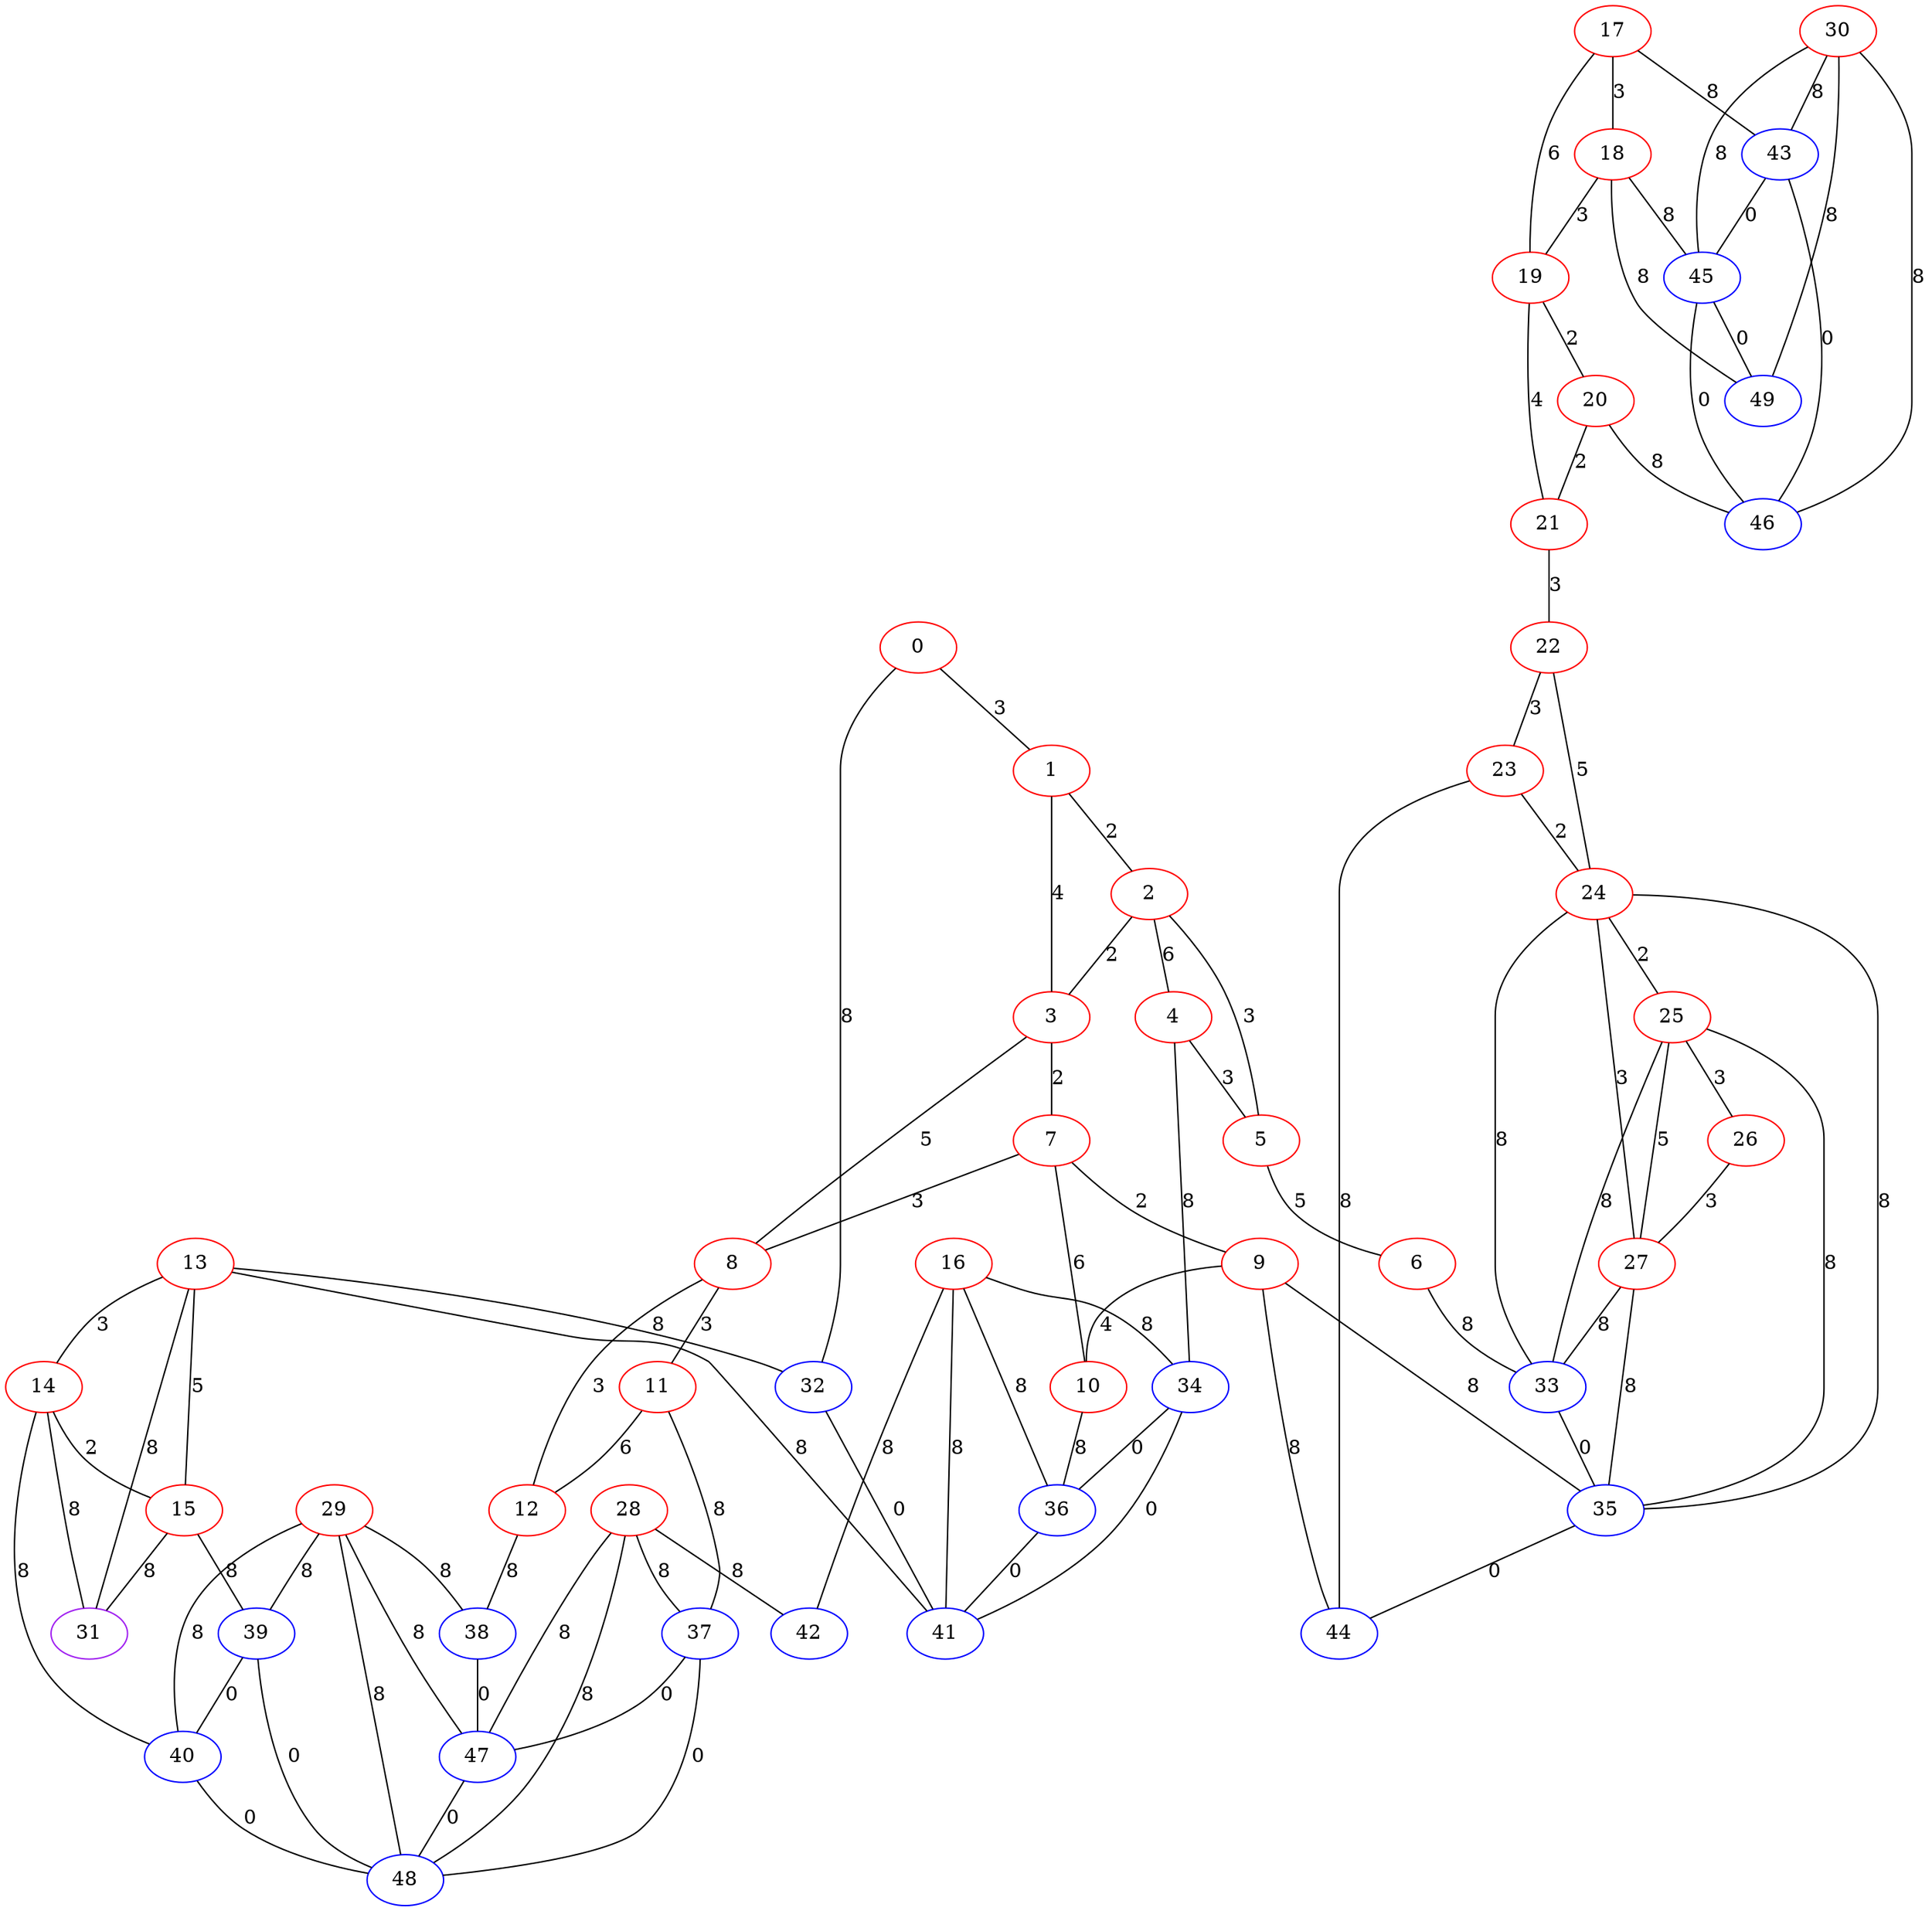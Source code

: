graph "" {
0 [color=red, weight=1];
1 [color=red, weight=1];
2 [color=red, weight=1];
3 [color=red, weight=1];
4 [color=red, weight=1];
5 [color=red, weight=1];
6 [color=red, weight=1];
7 [color=red, weight=1];
8 [color=red, weight=1];
9 [color=red, weight=1];
10 [color=red, weight=1];
11 [color=red, weight=1];
12 [color=red, weight=1];
13 [color=red, weight=1];
14 [color=red, weight=1];
15 [color=red, weight=1];
16 [color=red, weight=1];
17 [color=red, weight=1];
18 [color=red, weight=1];
19 [color=red, weight=1];
20 [color=red, weight=1];
21 [color=red, weight=1];
22 [color=red, weight=1];
23 [color=red, weight=1];
24 [color=red, weight=1];
25 [color=red, weight=1];
26 [color=red, weight=1];
27 [color=red, weight=1];
28 [color=red, weight=1];
29 [color=red, weight=1];
30 [color=red, weight=1];
31 [color=purple, weight=4];
32 [color=blue, weight=3];
33 [color=blue, weight=3];
34 [color=blue, weight=3];
35 [color=blue, weight=3];
36 [color=blue, weight=3];
37 [color=blue, weight=3];
38 [color=blue, weight=3];
39 [color=blue, weight=3];
40 [color=blue, weight=3];
41 [color=blue, weight=3];
42 [color=blue, weight=3];
43 [color=blue, weight=3];
44 [color=blue, weight=3];
45 [color=blue, weight=3];
46 [color=blue, weight=3];
47 [color=blue, weight=3];
48 [color=blue, weight=3];
49 [color=blue, weight=3];
0 -- 32  [key=0, label=8];
0 -- 1  [key=0, label=3];
1 -- 2  [key=0, label=2];
1 -- 3  [key=0, label=4];
2 -- 3  [key=0, label=2];
2 -- 4  [key=0, label=6];
2 -- 5  [key=0, label=3];
3 -- 8  [key=0, label=5];
3 -- 7  [key=0, label=2];
4 -- 34  [key=0, label=8];
4 -- 5  [key=0, label=3];
5 -- 6  [key=0, label=5];
6 -- 33  [key=0, label=8];
7 -- 8  [key=0, label=3];
7 -- 9  [key=0, label=2];
7 -- 10  [key=0, label=6];
8 -- 11  [key=0, label=3];
8 -- 12  [key=0, label=3];
9 -- 10  [key=0, label=4];
9 -- 35  [key=0, label=8];
9 -- 44  [key=0, label=8];
10 -- 36  [key=0, label=8];
11 -- 12  [key=0, label=6];
11 -- 37  [key=0, label=8];
12 -- 38  [key=0, label=8];
13 -- 32  [key=0, label=8];
13 -- 41  [key=0, label=8];
13 -- 31  [key=0, label=8];
13 -- 14  [key=0, label=3];
13 -- 15  [key=0, label=5];
14 -- 40  [key=0, label=8];
14 -- 31  [key=0, label=8];
14 -- 15  [key=0, label=2];
15 -- 39  [key=0, label=8];
15 -- 31  [key=0, label=8];
16 -- 41  [key=0, label=8];
16 -- 34  [key=0, label=8];
16 -- 36  [key=0, label=8];
16 -- 42  [key=0, label=8];
17 -- 43  [key=0, label=8];
17 -- 18  [key=0, label=3];
17 -- 19  [key=0, label=6];
18 -- 19  [key=0, label=3];
18 -- 45  [key=0, label=8];
18 -- 49  [key=0, label=8];
19 -- 20  [key=0, label=2];
19 -- 21  [key=0, label=4];
20 -- 21  [key=0, label=2];
20 -- 46  [key=0, label=8];
21 -- 22  [key=0, label=3];
22 -- 24  [key=0, label=5];
22 -- 23  [key=0, label=3];
23 -- 24  [key=0, label=2];
23 -- 44  [key=0, label=8];
24 -- 33  [key=0, label=8];
24 -- 35  [key=0, label=8];
24 -- 25  [key=0, label=2];
24 -- 27  [key=0, label=3];
25 -- 33  [key=0, label=8];
25 -- 26  [key=0, label=3];
25 -- 27  [key=0, label=5];
25 -- 35  [key=0, label=8];
26 -- 27  [key=0, label=3];
27 -- 35  [key=0, label=8];
27 -- 33  [key=0, label=8];
28 -- 48  [key=0, label=8];
28 -- 42  [key=0, label=8];
28 -- 37  [key=0, label=8];
28 -- 47  [key=0, label=8];
29 -- 40  [key=0, label=8];
29 -- 48  [key=0, label=8];
29 -- 47  [key=0, label=8];
29 -- 38  [key=0, label=8];
29 -- 39  [key=0, label=8];
30 -- 49  [key=0, label=8];
30 -- 43  [key=0, label=8];
30 -- 45  [key=0, label=8];
30 -- 46  [key=0, label=8];
32 -- 41  [key=0, label=0];
33 -- 35  [key=0, label=0];
34 -- 41  [key=0, label=0];
34 -- 36  [key=0, label=0];
35 -- 44  [key=0, label=0];
36 -- 41  [key=0, label=0];
37 -- 48  [key=0, label=0];
37 -- 47  [key=0, label=0];
38 -- 47  [key=0, label=0];
39 -- 40  [key=0, label=0];
39 -- 48  [key=0, label=0];
40 -- 48  [key=0, label=0];
43 -- 45  [key=0, label=0];
43 -- 46  [key=0, label=0];
45 -- 49  [key=0, label=0];
45 -- 46  [key=0, label=0];
47 -- 48  [key=0, label=0];
}

